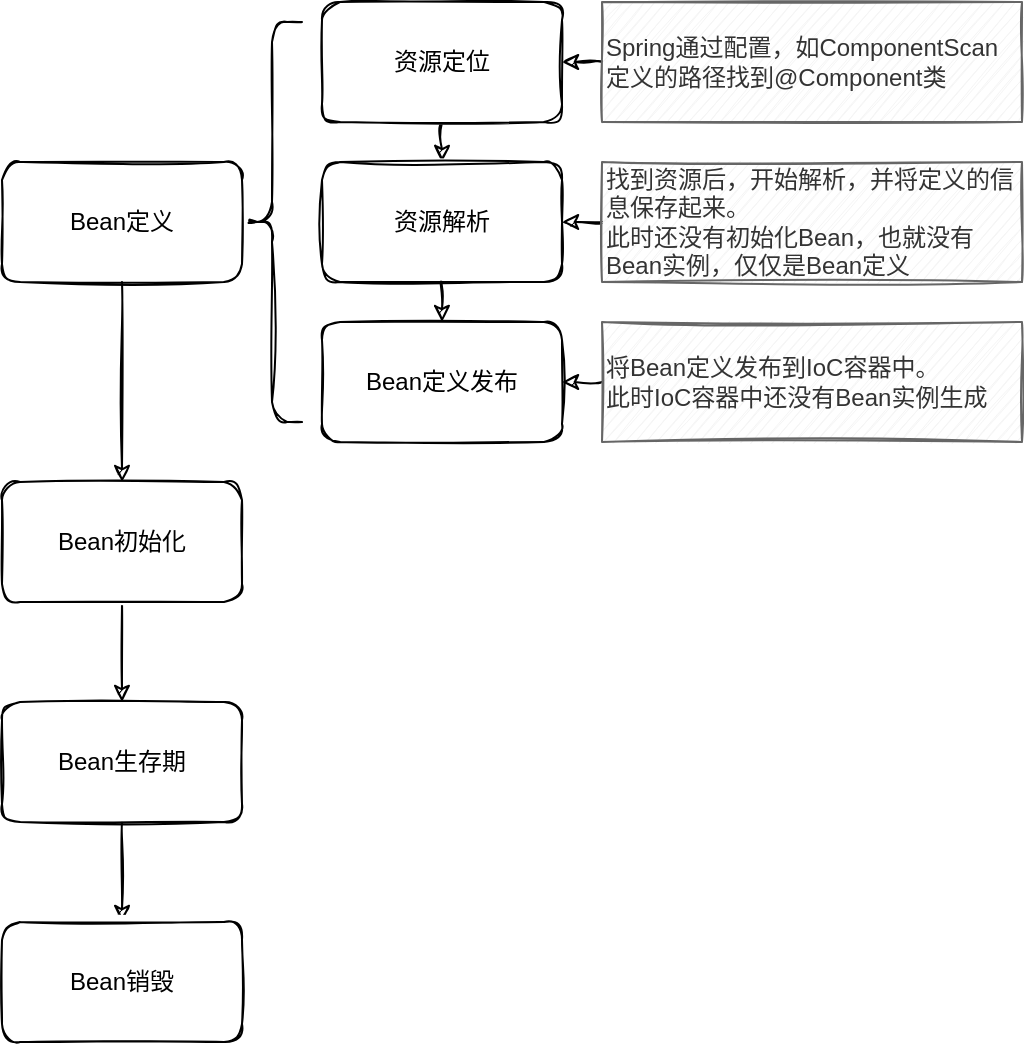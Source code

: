 <mxfile version="16.1.4" type="github">
  <diagram id="LGCer4zTPvA7bBAQgkGl" name="Page-1">
    <mxGraphModel dx="1422" dy="762" grid="1" gridSize="10" guides="1" tooltips="1" connect="1" arrows="1" fold="1" page="1" pageScale="1" pageWidth="827" pageHeight="1169" math="0" shadow="0">
      <root>
        <mxCell id="0" />
        <mxCell id="1" parent="0" />
        <mxCell id="LGfNkO6MMqkLTUkeUoJ4-10" style="edgeStyle=orthogonalEdgeStyle;rounded=0;sketch=1;orthogonalLoop=1;jettySize=auto;html=1;exitX=0.5;exitY=1;exitDx=0;exitDy=0;entryX=0.5;entryY=0;entryDx=0;entryDy=0;" edge="1" parent="1" source="LGfNkO6MMqkLTUkeUoJ4-6" target="LGfNkO6MMqkLTUkeUoJ4-7">
          <mxGeometry relative="1" as="geometry" />
        </mxCell>
        <mxCell id="LGfNkO6MMqkLTUkeUoJ4-6" value="Bean定义" style="rounded=1;whiteSpace=wrap;html=1;sketch=1;" vertex="1" parent="1">
          <mxGeometry x="260" y="100" width="120" height="60" as="geometry" />
        </mxCell>
        <mxCell id="LGfNkO6MMqkLTUkeUoJ4-11" style="edgeStyle=orthogonalEdgeStyle;rounded=0;sketch=1;orthogonalLoop=1;jettySize=auto;html=1;exitX=0.5;exitY=1;exitDx=0;exitDy=0;entryX=0.5;entryY=0;entryDx=0;entryDy=0;" edge="1" parent="1" source="LGfNkO6MMqkLTUkeUoJ4-7" target="LGfNkO6MMqkLTUkeUoJ4-8">
          <mxGeometry relative="1" as="geometry" />
        </mxCell>
        <mxCell id="LGfNkO6MMqkLTUkeUoJ4-7" value="Bean初始化" style="rounded=1;whiteSpace=wrap;html=1;sketch=1;" vertex="1" parent="1">
          <mxGeometry x="260" y="260" width="120" height="60" as="geometry" />
        </mxCell>
        <mxCell id="LGfNkO6MMqkLTUkeUoJ4-12" style="edgeStyle=orthogonalEdgeStyle;rounded=0;sketch=1;orthogonalLoop=1;jettySize=auto;html=1;exitX=0.5;exitY=1;exitDx=0;exitDy=0;entryX=0.5;entryY=0;entryDx=0;entryDy=0;" edge="1" parent="1" source="LGfNkO6MMqkLTUkeUoJ4-8" target="LGfNkO6MMqkLTUkeUoJ4-9">
          <mxGeometry relative="1" as="geometry" />
        </mxCell>
        <mxCell id="LGfNkO6MMqkLTUkeUoJ4-8" value="Bean生存期" style="rounded=1;whiteSpace=wrap;html=1;sketch=1;" vertex="1" parent="1">
          <mxGeometry x="260" y="370" width="120" height="60" as="geometry" />
        </mxCell>
        <mxCell id="LGfNkO6MMqkLTUkeUoJ4-9" value="Bean销毁" style="rounded=1;whiteSpace=wrap;html=1;sketch=1;" vertex="1" parent="1">
          <mxGeometry x="260" y="480" width="120" height="60" as="geometry" />
        </mxCell>
        <mxCell id="LGfNkO6MMqkLTUkeUoJ4-21" style="edgeStyle=orthogonalEdgeStyle;curved=1;rounded=0;sketch=1;orthogonalLoop=1;jettySize=auto;html=1;exitX=0.5;exitY=1;exitDx=0;exitDy=0;entryX=0.5;entryY=0;entryDx=0;entryDy=0;" edge="1" parent="1" source="LGfNkO6MMqkLTUkeUoJ4-13" target="LGfNkO6MMqkLTUkeUoJ4-14">
          <mxGeometry relative="1" as="geometry" />
        </mxCell>
        <mxCell id="LGfNkO6MMqkLTUkeUoJ4-13" value="资源定位" style="rounded=1;whiteSpace=wrap;html=1;sketch=1;" vertex="1" parent="1">
          <mxGeometry x="420" y="20" width="120" height="60" as="geometry" />
        </mxCell>
        <mxCell id="LGfNkO6MMqkLTUkeUoJ4-22" style="edgeStyle=orthogonalEdgeStyle;curved=1;rounded=0;sketch=1;orthogonalLoop=1;jettySize=auto;html=1;exitX=0.5;exitY=1;exitDx=0;exitDy=0;entryX=0.5;entryY=0;entryDx=0;entryDy=0;" edge="1" parent="1" source="LGfNkO6MMqkLTUkeUoJ4-14" target="LGfNkO6MMqkLTUkeUoJ4-15">
          <mxGeometry relative="1" as="geometry" />
        </mxCell>
        <mxCell id="LGfNkO6MMqkLTUkeUoJ4-14" value="资源解析" style="rounded=1;whiteSpace=wrap;html=1;sketch=1;" vertex="1" parent="1">
          <mxGeometry x="420" y="100" width="120" height="60" as="geometry" />
        </mxCell>
        <mxCell id="LGfNkO6MMqkLTUkeUoJ4-15" value="Bean定义发布" style="rounded=1;whiteSpace=wrap;html=1;sketch=1;" vertex="1" parent="1">
          <mxGeometry x="420" y="180" width="120" height="60" as="geometry" />
        </mxCell>
        <mxCell id="LGfNkO6MMqkLTUkeUoJ4-27" style="edgeStyle=orthogonalEdgeStyle;curved=1;rounded=0;sketch=1;orthogonalLoop=1;jettySize=auto;html=1;exitX=0;exitY=0.5;exitDx=0;exitDy=0;entryX=1;entryY=0.5;entryDx=0;entryDy=0;" edge="1" parent="1" source="LGfNkO6MMqkLTUkeUoJ4-17" target="LGfNkO6MMqkLTUkeUoJ4-13">
          <mxGeometry relative="1" as="geometry" />
        </mxCell>
        <mxCell id="LGfNkO6MMqkLTUkeUoJ4-17" value="Spring通过配置，如ComponentScan定义的路径找到@Component类" style="text;html=1;strokeColor=#666666;fillColor=#f5f5f5;align=left;verticalAlign=middle;whiteSpace=wrap;rounded=0;sketch=1;fontColor=#333333;" vertex="1" parent="1">
          <mxGeometry x="560" y="20" width="210" height="60" as="geometry" />
        </mxCell>
        <mxCell id="LGfNkO6MMqkLTUkeUoJ4-24" value="" style="shape=curlyBracket;whiteSpace=wrap;html=1;rounded=1;sketch=1;" vertex="1" parent="1">
          <mxGeometry x="380" y="30" width="30" height="200" as="geometry" />
        </mxCell>
        <mxCell id="LGfNkO6MMqkLTUkeUoJ4-29" style="edgeStyle=orthogonalEdgeStyle;curved=1;rounded=0;sketch=1;orthogonalLoop=1;jettySize=auto;html=1;exitX=0;exitY=0.5;exitDx=0;exitDy=0;entryX=1;entryY=0.5;entryDx=0;entryDy=0;" edge="1" parent="1" source="LGfNkO6MMqkLTUkeUoJ4-28" target="LGfNkO6MMqkLTUkeUoJ4-14">
          <mxGeometry relative="1" as="geometry" />
        </mxCell>
        <mxCell id="LGfNkO6MMqkLTUkeUoJ4-28" value="找到资源后，开始解析，并将定义的信息保存起来。&lt;br&gt;此时还没有初始化Bean，也就没有Bean实例，仅仅是Bean定义" style="text;html=1;align=left;verticalAlign=middle;whiteSpace=wrap;rounded=0;sketch=1;fillColor=#f5f5f5;fontColor=#333333;strokeColor=#666666;" vertex="1" parent="1">
          <mxGeometry x="560" y="100" width="210" height="60" as="geometry" />
        </mxCell>
        <mxCell id="LGfNkO6MMqkLTUkeUoJ4-31" style="edgeStyle=orthogonalEdgeStyle;curved=1;rounded=0;sketch=1;orthogonalLoop=1;jettySize=auto;html=1;exitX=0;exitY=0.5;exitDx=0;exitDy=0;entryX=1;entryY=0.5;entryDx=0;entryDy=0;" edge="1" parent="1" source="LGfNkO6MMqkLTUkeUoJ4-30" target="LGfNkO6MMqkLTUkeUoJ4-15">
          <mxGeometry relative="1" as="geometry" />
        </mxCell>
        <mxCell id="LGfNkO6MMqkLTUkeUoJ4-30" value="将Bean定义发布到IoC容器中。&lt;br&gt;此时IoC容器中还没有Bean实例生成" style="text;html=1;align=left;verticalAlign=middle;whiteSpace=wrap;rounded=0;sketch=1;fillColor=#f5f5f5;fontColor=#333333;strokeColor=#666666;" vertex="1" parent="1">
          <mxGeometry x="560" y="180" width="210" height="60" as="geometry" />
        </mxCell>
      </root>
    </mxGraphModel>
  </diagram>
</mxfile>
